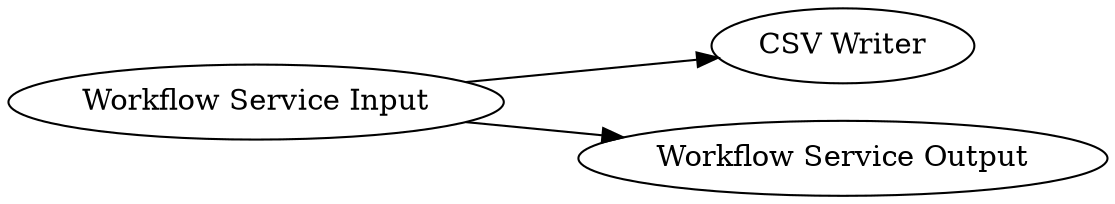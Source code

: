 digraph {
	1 -> 3
	1 -> 2
	1 [label="Workflow Service Input"]
	3 [label="CSV Writer"]
	2 [label="Workflow Service Output"]
	rankdir=LR
}
